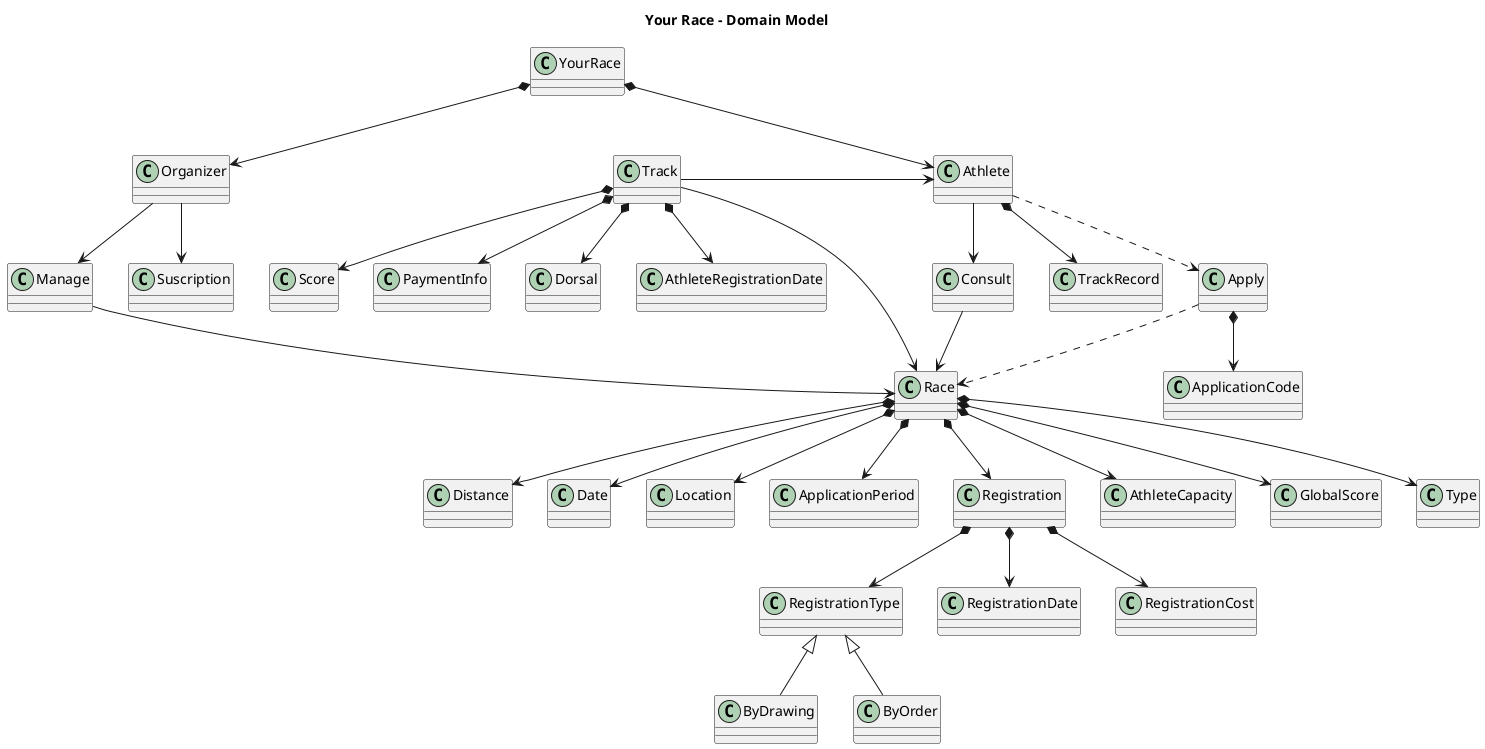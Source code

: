 @startuml
title Your Race - Domain Model

class YourRace
class Athlete
class Organizer
class Race
class Track
class Distance
class Date
class Location
class Consult
class Manage
class Apply
class Score
class PaymentInfo
class Dorsal
class ApplicationPeriod
class TrackRecord
class Suscription
class Registration

YourRace *--> Athlete
YourRace *--> Organizer

Organizer --> Manage

Athlete ..> Apply
Athlete --> Consult
Athlete *--> TrackRecord

Apply *--> ApplicationCode

Apply ..> Race

Consult --> Race

Manage --> Race


Race *--> Distance
Race *--> AthleteCapacity
Race *--> Date
Race *--> Location
Race *--> GlobalScore
Race *--> Type
Race *--> ApplicationPeriod
Race *--> Registration



Track -right-> Race 
Track -right-> Athlete 
Track *--> AthleteRegistrationDate
Track *--> Dorsal
Track *--> PaymentInfo
Track *--> Score

Registration *--> RegistrationType
Registration *--> RegistrationDate
Registration *--> RegistrationCost

RegistrationType <|-- ByDrawing
RegistrationType <|-- ByOrder


Organizer --> Suscription


@enduml